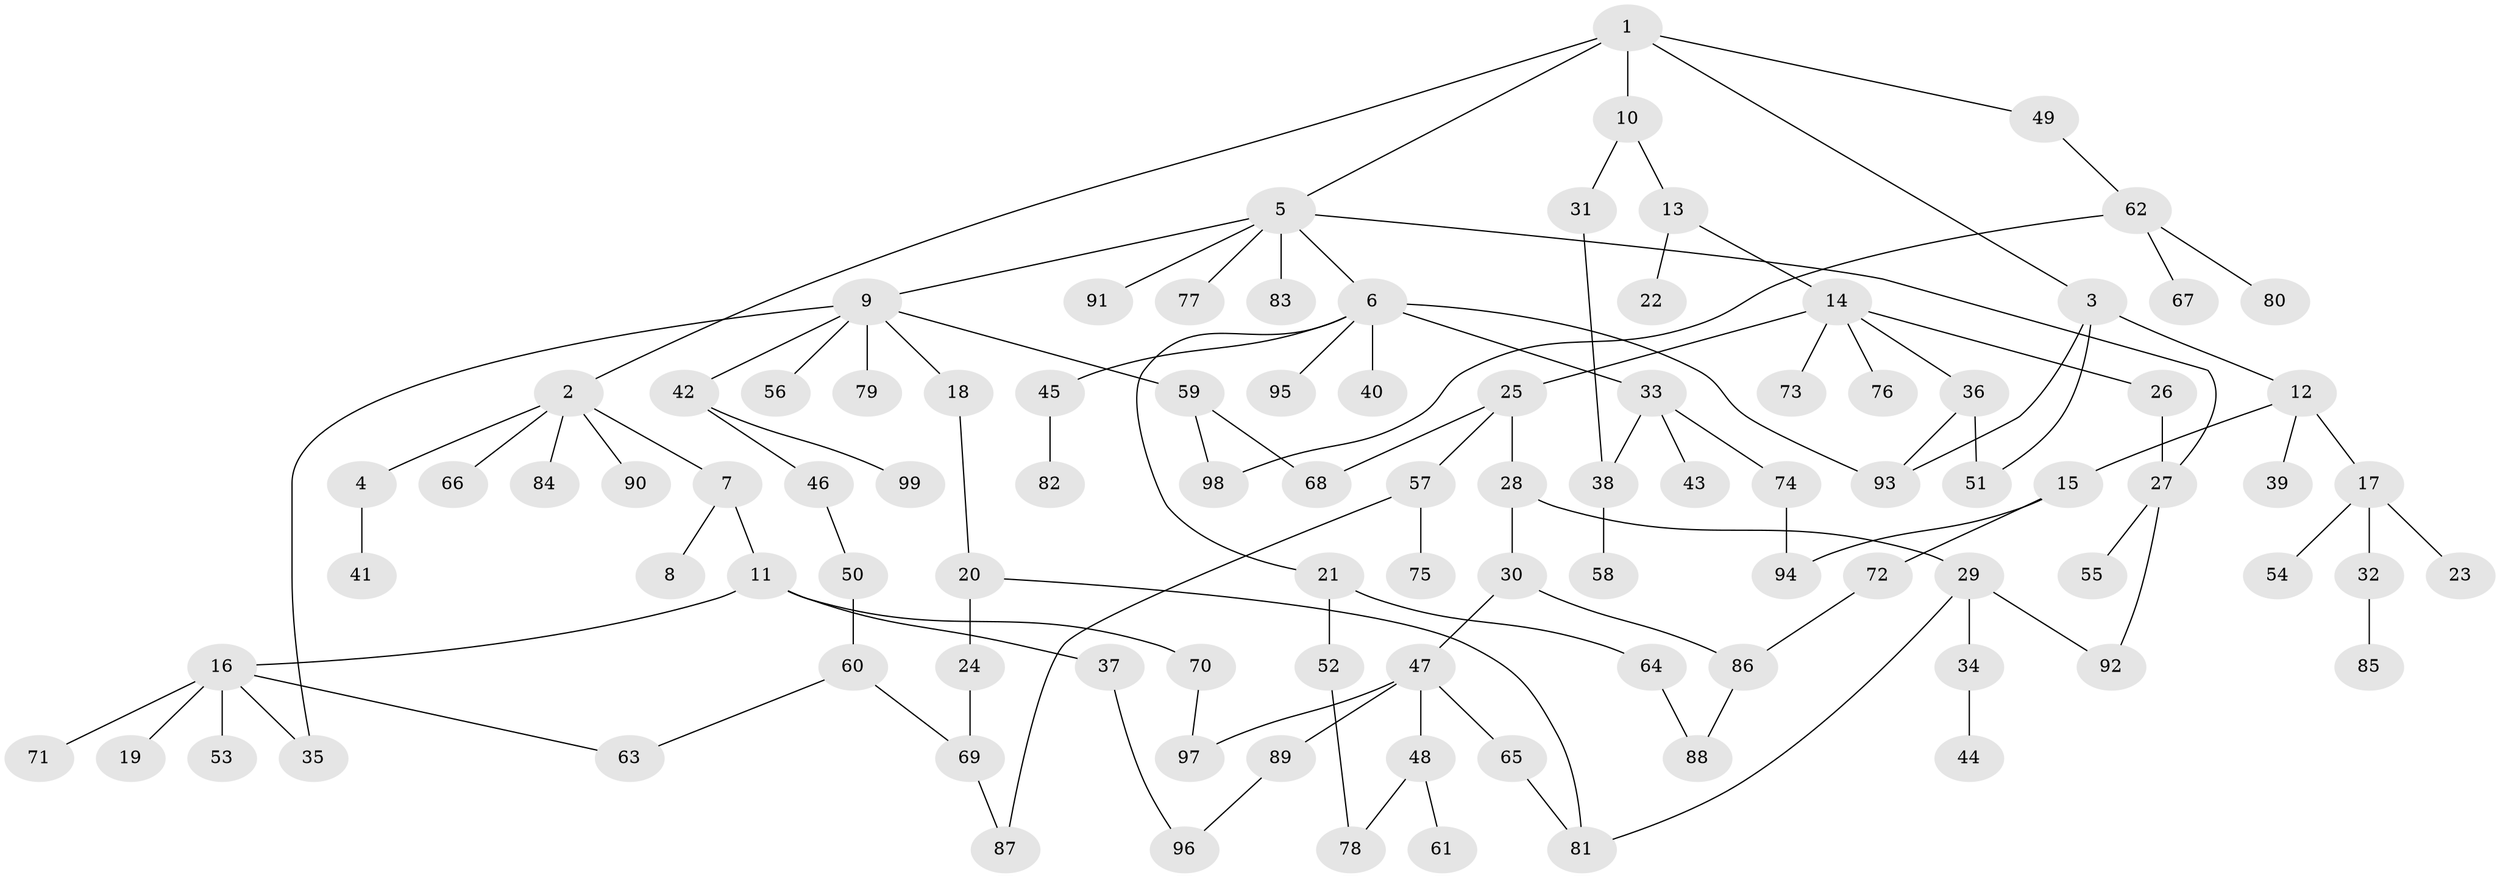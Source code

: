 // coarse degree distribution, {10: 0.014492753623188406, 6: 0.014492753623188406, 4: 0.11594202898550725, 1: 0.36231884057971014, 7: 0.028985507246376812, 3: 0.14492753623188406, 8: 0.028985507246376812, 2: 0.2753623188405797, 5: 0.014492753623188406}
// Generated by graph-tools (version 1.1) at 2025/16/03/04/25 18:16:58]
// undirected, 99 vertices, 118 edges
graph export_dot {
graph [start="1"]
  node [color=gray90,style=filled];
  1;
  2;
  3;
  4;
  5;
  6;
  7;
  8;
  9;
  10;
  11;
  12;
  13;
  14;
  15;
  16;
  17;
  18;
  19;
  20;
  21;
  22;
  23;
  24;
  25;
  26;
  27;
  28;
  29;
  30;
  31;
  32;
  33;
  34;
  35;
  36;
  37;
  38;
  39;
  40;
  41;
  42;
  43;
  44;
  45;
  46;
  47;
  48;
  49;
  50;
  51;
  52;
  53;
  54;
  55;
  56;
  57;
  58;
  59;
  60;
  61;
  62;
  63;
  64;
  65;
  66;
  67;
  68;
  69;
  70;
  71;
  72;
  73;
  74;
  75;
  76;
  77;
  78;
  79;
  80;
  81;
  82;
  83;
  84;
  85;
  86;
  87;
  88;
  89;
  90;
  91;
  92;
  93;
  94;
  95;
  96;
  97;
  98;
  99;
  1 -- 2;
  1 -- 3;
  1 -- 5;
  1 -- 10;
  1 -- 49;
  2 -- 4;
  2 -- 7;
  2 -- 66;
  2 -- 84;
  2 -- 90;
  3 -- 12;
  3 -- 51;
  3 -- 93;
  4 -- 41;
  5 -- 6;
  5 -- 9;
  5 -- 27;
  5 -- 77;
  5 -- 83;
  5 -- 91;
  6 -- 21;
  6 -- 33;
  6 -- 40;
  6 -- 45;
  6 -- 95;
  6 -- 93;
  7 -- 8;
  7 -- 11;
  9 -- 18;
  9 -- 42;
  9 -- 56;
  9 -- 59;
  9 -- 79;
  9 -- 35;
  10 -- 13;
  10 -- 31;
  11 -- 16;
  11 -- 37;
  11 -- 70;
  12 -- 15;
  12 -- 17;
  12 -- 39;
  13 -- 14;
  13 -- 22;
  14 -- 25;
  14 -- 26;
  14 -- 36;
  14 -- 73;
  14 -- 76;
  15 -- 72;
  15 -- 94;
  16 -- 19;
  16 -- 35;
  16 -- 53;
  16 -- 63;
  16 -- 71;
  17 -- 23;
  17 -- 32;
  17 -- 54;
  18 -- 20;
  20 -- 24;
  20 -- 81;
  21 -- 52;
  21 -- 64;
  24 -- 69;
  25 -- 28;
  25 -- 57;
  25 -- 68;
  26 -- 27;
  27 -- 55;
  27 -- 92;
  28 -- 29;
  28 -- 30;
  29 -- 34;
  29 -- 81;
  29 -- 92;
  30 -- 47;
  30 -- 86;
  31 -- 38;
  32 -- 85;
  33 -- 43;
  33 -- 74;
  33 -- 38;
  34 -- 44;
  36 -- 51;
  36 -- 93;
  37 -- 96;
  38 -- 58;
  42 -- 46;
  42 -- 99;
  45 -- 82;
  46 -- 50;
  47 -- 48;
  47 -- 65;
  47 -- 89;
  47 -- 97;
  48 -- 61;
  48 -- 78;
  49 -- 62;
  50 -- 60;
  52 -- 78;
  57 -- 75;
  57 -- 87;
  59 -- 98;
  59 -- 68;
  60 -- 69;
  60 -- 63;
  62 -- 67;
  62 -- 80;
  62 -- 98;
  64 -- 88;
  65 -- 81;
  69 -- 87;
  70 -- 97;
  72 -- 86;
  74 -- 94;
  86 -- 88;
  89 -- 96;
}

